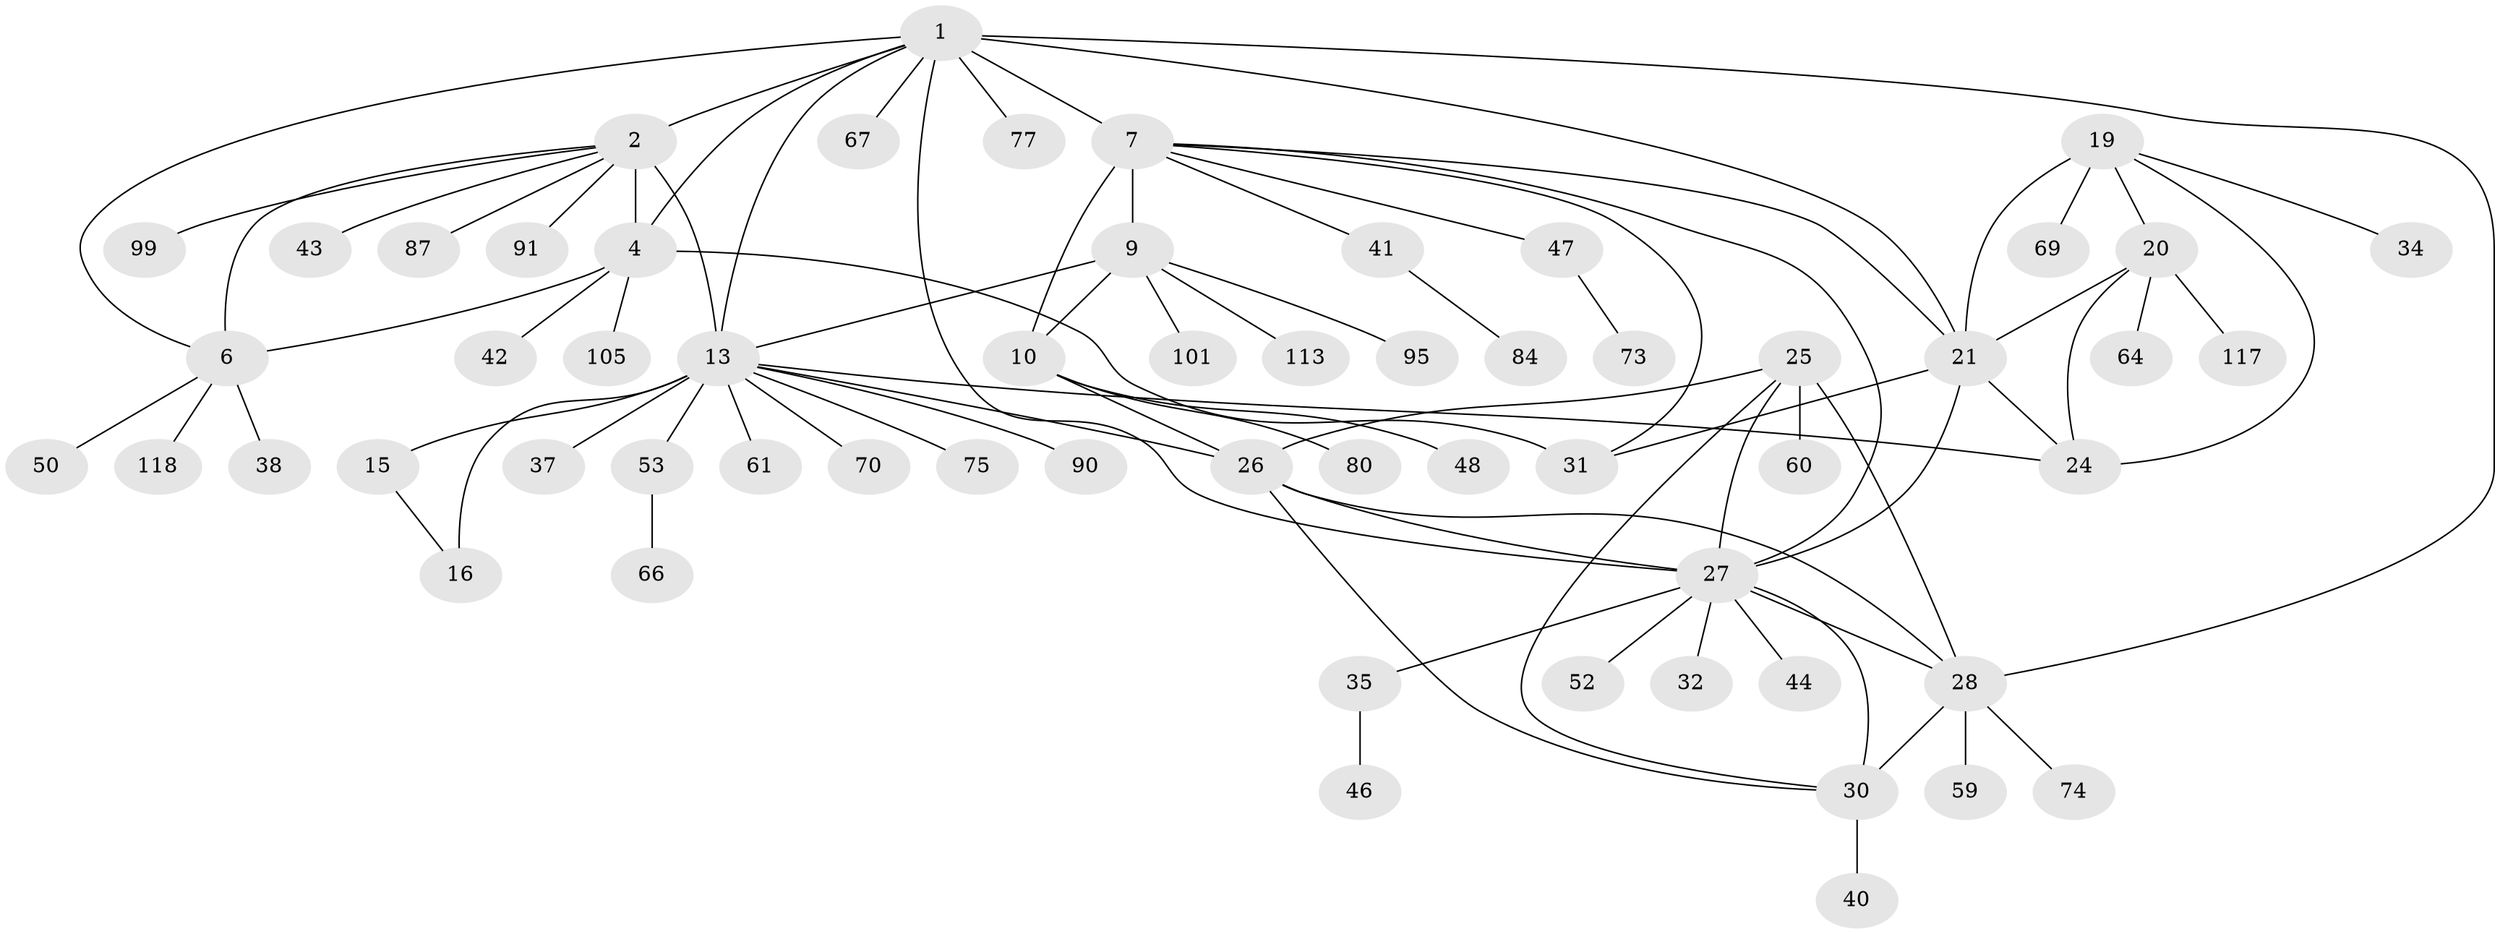 // original degree distribution, {15: 0.008333333333333333, 7: 0.058333333333333334, 8: 0.041666666666666664, 9: 0.03333333333333333, 6: 0.058333333333333334, 10: 0.03333333333333333, 12: 0.016666666666666666, 5: 0.008333333333333333, 2: 0.11666666666666667, 1: 0.575, 3: 0.03333333333333333, 4: 0.016666666666666666}
// Generated by graph-tools (version 1.1) at 2025/19/03/04/25 18:19:29]
// undirected, 60 vertices, 84 edges
graph export_dot {
graph [start="1"]
  node [color=gray90,style=filled];
  1 [super="+36"];
  2 [super="+3"];
  4 [super="+5+65"];
  6;
  7 [super="+39+8"];
  9;
  10 [super="+68"];
  13 [super="+18+14+120+104+56"];
  15 [super="+83"];
  16 [super="+63+97"];
  19 [super="+22+33"];
  20;
  21 [super="+72+23"];
  24;
  25;
  26 [super="+103"];
  27 [super="+29"];
  28 [super="+96+55+45"];
  30 [super="+119"];
  31 [super="+62+111+54+58"];
  32 [super="+81"];
  34;
  35;
  37;
  38;
  40;
  41 [super="+57"];
  42;
  43;
  44 [super="+49"];
  46;
  47 [super="+88+115"];
  48;
  50;
  52;
  53;
  59;
  60;
  61;
  64;
  66;
  67;
  69;
  70;
  73;
  74;
  75;
  77;
  80;
  84;
  87;
  90;
  91;
  95;
  99;
  101;
  105;
  113;
  117;
  118;
  1 -- 2 [weight=2];
  1 -- 4 [weight=2];
  1 -- 6;
  1 -- 21 [weight=2];
  1 -- 67;
  1 -- 77;
  1 -- 7 [weight=3];
  1 -- 13;
  1 -- 27;
  1 -- 28;
  2 -- 4 [weight=4];
  2 -- 6 [weight=2];
  2 -- 99;
  2 -- 13;
  2 -- 87;
  2 -- 91;
  2 -- 43;
  4 -- 6 [weight=2];
  4 -- 42;
  4 -- 105;
  4 -- 31;
  6 -- 38;
  6 -- 50;
  6 -- 118;
  7 -- 9 [weight=4];
  7 -- 10 [weight=4];
  7 -- 21;
  7 -- 27;
  7 -- 47;
  7 -- 41;
  7 -- 31;
  9 -- 10;
  9 -- 13;
  9 -- 95;
  9 -- 101;
  9 -- 113;
  10 -- 48;
  10 -- 80;
  10 -- 26;
  13 -- 15 [weight=4];
  13 -- 16 [weight=4];
  13 -- 70;
  13 -- 75;
  13 -- 24;
  13 -- 90;
  13 -- 37;
  13 -- 53;
  13 -- 26;
  13 -- 61;
  15 -- 16;
  19 -- 20 [weight=2];
  19 -- 21 [weight=4];
  19 -- 24 [weight=2];
  19 -- 34;
  19 -- 69;
  20 -- 21 [weight=2];
  20 -- 24;
  20 -- 64;
  20 -- 117;
  21 -- 24 [weight=2];
  21 -- 27;
  21 -- 31 [weight=2];
  25 -- 26;
  25 -- 27 [weight=2];
  25 -- 28;
  25 -- 30;
  25 -- 60;
  26 -- 27 [weight=2];
  26 -- 28;
  26 -- 30;
  27 -- 28 [weight=2];
  27 -- 30 [weight=2];
  27 -- 32;
  27 -- 44;
  27 -- 35;
  27 -- 52;
  28 -- 30;
  28 -- 59;
  28 -- 74;
  30 -- 40;
  35 -- 46;
  41 -- 84;
  47 -- 73;
  53 -- 66;
}

